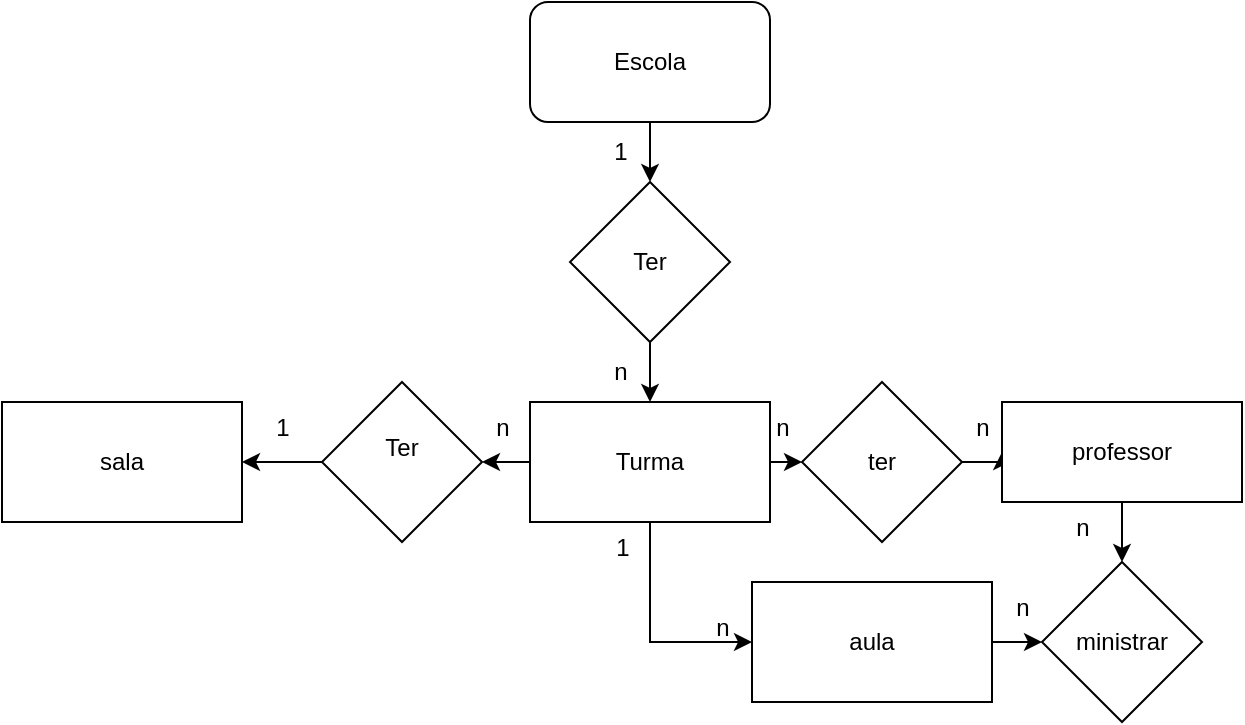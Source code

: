 <mxfile version="21.6.9" type="github">
  <diagram name="Página-1" id="TeP89Fs1vl6nm6Rqgt9o">
    <mxGraphModel dx="1434" dy="749" grid="1" gridSize="10" guides="1" tooltips="1" connect="1" arrows="1" fold="1" page="1" pageScale="1" pageWidth="827" pageHeight="1169" math="0" shadow="0">
      <root>
        <mxCell id="0" />
        <mxCell id="1" parent="0" />
        <mxCell id="LUwfdRcI5iV-GVIlDh3f-4" style="edgeStyle=orthogonalEdgeStyle;rounded=0;orthogonalLoop=1;jettySize=auto;html=1;exitX=0.5;exitY=1;exitDx=0;exitDy=0;" edge="1" parent="1" source="LUwfdRcI5iV-GVIlDh3f-2" target="LUwfdRcI5iV-GVIlDh3f-3">
          <mxGeometry relative="1" as="geometry" />
        </mxCell>
        <mxCell id="LUwfdRcI5iV-GVIlDh3f-2" value="&lt;div&gt;Escola&lt;/div&gt;" style="rounded=1;whiteSpace=wrap;html=1;" vertex="1" parent="1">
          <mxGeometry x="354" y="100" width="120" height="60" as="geometry" />
        </mxCell>
        <mxCell id="LUwfdRcI5iV-GVIlDh3f-9" style="edgeStyle=orthogonalEdgeStyle;rounded=0;orthogonalLoop=1;jettySize=auto;html=1;exitX=0.5;exitY=1;exitDx=0;exitDy=0;entryX=0.5;entryY=0;entryDx=0;entryDy=0;" edge="1" parent="1" source="LUwfdRcI5iV-GVIlDh3f-3" target="LUwfdRcI5iV-GVIlDh3f-8">
          <mxGeometry relative="1" as="geometry" />
        </mxCell>
        <mxCell id="LUwfdRcI5iV-GVIlDh3f-3" value="Ter" style="rhombus;whiteSpace=wrap;html=1;" vertex="1" parent="1">
          <mxGeometry x="374" y="190" width="80" height="80" as="geometry" />
        </mxCell>
        <mxCell id="LUwfdRcI5iV-GVIlDh3f-5" value="1" style="text;html=1;align=center;verticalAlign=middle;resizable=0;points=[];autosize=1;strokeColor=none;fillColor=none;" vertex="1" parent="1">
          <mxGeometry x="384" y="160" width="30" height="30" as="geometry" />
        </mxCell>
        <mxCell id="LUwfdRcI5iV-GVIlDh3f-7" value="&lt;div&gt;n&lt;/div&gt;" style="text;html=1;align=center;verticalAlign=middle;resizable=0;points=[];autosize=1;strokeColor=none;fillColor=none;" vertex="1" parent="1">
          <mxGeometry x="384" y="270" width="30" height="30" as="geometry" />
        </mxCell>
        <mxCell id="LUwfdRcI5iV-GVIlDh3f-11" value="" style="edgeStyle=orthogonalEdgeStyle;rounded=0;orthogonalLoop=1;jettySize=auto;html=1;" edge="1" parent="1" source="LUwfdRcI5iV-GVIlDh3f-8" target="LUwfdRcI5iV-GVIlDh3f-10">
          <mxGeometry relative="1" as="geometry" />
        </mxCell>
        <mxCell id="LUwfdRcI5iV-GVIlDh3f-18" style="edgeStyle=orthogonalEdgeStyle;rounded=0;orthogonalLoop=1;jettySize=auto;html=1;exitX=1;exitY=0.5;exitDx=0;exitDy=0;entryX=0;entryY=0.5;entryDx=0;entryDy=0;" edge="1" parent="1" source="LUwfdRcI5iV-GVIlDh3f-8" target="LUwfdRcI5iV-GVIlDh3f-17">
          <mxGeometry relative="1" as="geometry" />
        </mxCell>
        <mxCell id="LUwfdRcI5iV-GVIlDh3f-29" style="edgeStyle=orthogonalEdgeStyle;rounded=0;orthogonalLoop=1;jettySize=auto;html=1;entryX=0;entryY=0.5;entryDx=0;entryDy=0;" edge="1" parent="1" source="LUwfdRcI5iV-GVIlDh3f-8" target="LUwfdRcI5iV-GVIlDh3f-25">
          <mxGeometry relative="1" as="geometry" />
        </mxCell>
        <mxCell id="LUwfdRcI5iV-GVIlDh3f-8" value="Turma" style="whiteSpace=wrap;html=1;" vertex="1" parent="1">
          <mxGeometry x="354" y="300" width="120" height="60" as="geometry" />
        </mxCell>
        <mxCell id="LUwfdRcI5iV-GVIlDh3f-14" style="edgeStyle=orthogonalEdgeStyle;rounded=0;orthogonalLoop=1;jettySize=auto;html=1;exitX=0;exitY=0.5;exitDx=0;exitDy=0;" edge="1" parent="1" source="LUwfdRcI5iV-GVIlDh3f-10" target="LUwfdRcI5iV-GVIlDh3f-12">
          <mxGeometry relative="1" as="geometry" />
        </mxCell>
        <mxCell id="LUwfdRcI5iV-GVIlDh3f-10" value="&lt;div&gt;Ter&lt;/div&gt;&lt;div&gt;&lt;br&gt;&lt;/div&gt;" style="rhombus;whiteSpace=wrap;html=1;" vertex="1" parent="1">
          <mxGeometry x="250" y="290" width="80" height="80" as="geometry" />
        </mxCell>
        <mxCell id="LUwfdRcI5iV-GVIlDh3f-12" value="sala" style="whiteSpace=wrap;html=1;" vertex="1" parent="1">
          <mxGeometry x="90" y="300" width="120" height="60" as="geometry" />
        </mxCell>
        <mxCell id="LUwfdRcI5iV-GVIlDh3f-15" value="n" style="text;html=1;align=center;verticalAlign=middle;resizable=0;points=[];autosize=1;strokeColor=none;fillColor=none;" vertex="1" parent="1">
          <mxGeometry x="325" y="298" width="30" height="30" as="geometry" />
        </mxCell>
        <mxCell id="LUwfdRcI5iV-GVIlDh3f-16" value="1" style="text;html=1;align=center;verticalAlign=middle;resizable=0;points=[];autosize=1;strokeColor=none;fillColor=none;" vertex="1" parent="1">
          <mxGeometry x="215" y="298" width="30" height="30" as="geometry" />
        </mxCell>
        <mxCell id="LUwfdRcI5iV-GVIlDh3f-21" style="edgeStyle=orthogonalEdgeStyle;rounded=0;orthogonalLoop=1;jettySize=auto;html=1;exitX=1;exitY=0.5;exitDx=0;exitDy=0;entryX=0;entryY=0.5;entryDx=0;entryDy=0;" edge="1" parent="1" source="LUwfdRcI5iV-GVIlDh3f-17" target="LUwfdRcI5iV-GVIlDh3f-20">
          <mxGeometry relative="1" as="geometry" />
        </mxCell>
        <mxCell id="LUwfdRcI5iV-GVIlDh3f-17" value="ter" style="rhombus;whiteSpace=wrap;html=1;" vertex="1" parent="1">
          <mxGeometry x="490" y="290" width="80" height="80" as="geometry" />
        </mxCell>
        <mxCell id="LUwfdRcI5iV-GVIlDh3f-19" value="&lt;div&gt;n&lt;/div&gt;" style="text;html=1;align=center;verticalAlign=middle;resizable=0;points=[];autosize=1;strokeColor=none;fillColor=none;" vertex="1" parent="1">
          <mxGeometry x="465" y="298" width="30" height="30" as="geometry" />
        </mxCell>
        <mxCell id="LUwfdRcI5iV-GVIlDh3f-24" value="" style="edgeStyle=orthogonalEdgeStyle;rounded=0;orthogonalLoop=1;jettySize=auto;html=1;" edge="1" parent="1" source="LUwfdRcI5iV-GVIlDh3f-20" target="LUwfdRcI5iV-GVIlDh3f-23">
          <mxGeometry relative="1" as="geometry" />
        </mxCell>
        <mxCell id="LUwfdRcI5iV-GVIlDh3f-20" value="professor" style="whiteSpace=wrap;html=1;" vertex="1" parent="1">
          <mxGeometry x="590" y="300" width="120" height="50" as="geometry" />
        </mxCell>
        <mxCell id="LUwfdRcI5iV-GVIlDh3f-22" value="&lt;div&gt;n&lt;/div&gt;" style="text;html=1;align=center;verticalAlign=middle;resizable=0;points=[];autosize=1;strokeColor=none;fillColor=none;" vertex="1" parent="1">
          <mxGeometry x="565" y="298" width="30" height="30" as="geometry" />
        </mxCell>
        <mxCell id="LUwfdRcI5iV-GVIlDh3f-23" value="ministrar" style="rhombus;whiteSpace=wrap;html=1;" vertex="1" parent="1">
          <mxGeometry x="610" y="380" width="80" height="80" as="geometry" />
        </mxCell>
        <mxCell id="LUwfdRcI5iV-GVIlDh3f-26" value="" style="edgeStyle=orthogonalEdgeStyle;rounded=0;orthogonalLoop=1;jettySize=auto;html=1;" edge="1" parent="1" source="LUwfdRcI5iV-GVIlDh3f-25" target="LUwfdRcI5iV-GVIlDh3f-23">
          <mxGeometry relative="1" as="geometry" />
        </mxCell>
        <mxCell id="LUwfdRcI5iV-GVIlDh3f-25" value="&lt;div&gt;aula&lt;/div&gt;" style="whiteSpace=wrap;html=1;" vertex="1" parent="1">
          <mxGeometry x="465" y="390" width="120" height="60" as="geometry" />
        </mxCell>
        <mxCell id="LUwfdRcI5iV-GVIlDh3f-27" value="n" style="text;html=1;align=center;verticalAlign=middle;resizable=0;points=[];autosize=1;strokeColor=none;fillColor=none;" vertex="1" parent="1">
          <mxGeometry x="615" y="348" width="30" height="30" as="geometry" />
        </mxCell>
        <mxCell id="LUwfdRcI5iV-GVIlDh3f-28" value="n" style="text;html=1;align=center;verticalAlign=middle;resizable=0;points=[];autosize=1;strokeColor=none;fillColor=none;" vertex="1" parent="1">
          <mxGeometry x="585" y="388" width="30" height="30" as="geometry" />
        </mxCell>
        <mxCell id="LUwfdRcI5iV-GVIlDh3f-31" value="1" style="text;html=1;align=center;verticalAlign=middle;resizable=0;points=[];autosize=1;strokeColor=none;fillColor=none;" vertex="1" parent="1">
          <mxGeometry x="385" y="358" width="30" height="30" as="geometry" />
        </mxCell>
        <mxCell id="LUwfdRcI5iV-GVIlDh3f-32" value="n" style="text;html=1;align=center;verticalAlign=middle;resizable=0;points=[];autosize=1;strokeColor=none;fillColor=none;" vertex="1" parent="1">
          <mxGeometry x="435" y="398" width="30" height="30" as="geometry" />
        </mxCell>
      </root>
    </mxGraphModel>
  </diagram>
</mxfile>
